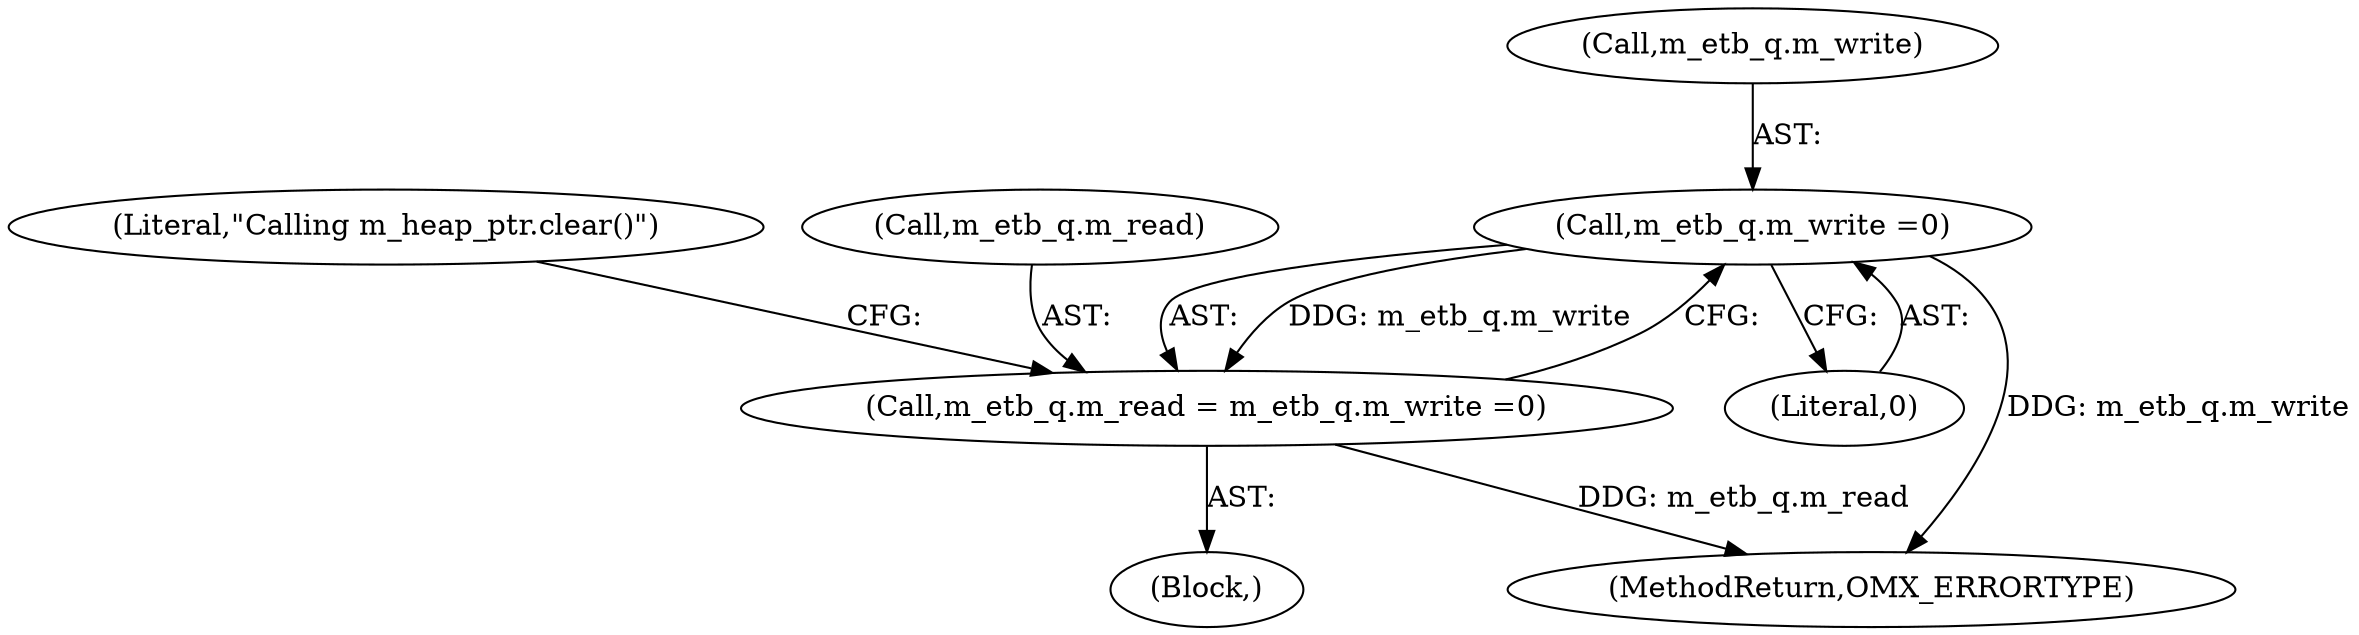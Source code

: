 digraph "0_Android_89913d7df36dbeb458ce165856bd6505a2ec647d_1@API" {
"1000238" [label="(Call,m_etb_q.m_write =0)"];
"1000234" [label="(Call,m_etb_q.m_read = m_etb_q.m_write =0)"];
"1000238" [label="(Call,m_etb_q.m_write =0)"];
"1000244" [label="(Literal,\"Calling m_heap_ptr.clear()\")"];
"1000239" [label="(Call,m_etb_q.m_write)"];
"1000103" [label="(Block,)"];
"1000235" [label="(Call,m_etb_q.m_read)"];
"1000242" [label="(Literal,0)"];
"1000234" [label="(Call,m_etb_q.m_read = m_etb_q.m_write =0)"];
"1000263" [label="(MethodReturn,OMX_ERRORTYPE)"];
"1000238" -> "1000234"  [label="AST: "];
"1000238" -> "1000242"  [label="CFG: "];
"1000239" -> "1000238"  [label="AST: "];
"1000242" -> "1000238"  [label="AST: "];
"1000234" -> "1000238"  [label="CFG: "];
"1000238" -> "1000263"  [label="DDG: m_etb_q.m_write"];
"1000238" -> "1000234"  [label="DDG: m_etb_q.m_write"];
"1000234" -> "1000103"  [label="AST: "];
"1000235" -> "1000234"  [label="AST: "];
"1000244" -> "1000234"  [label="CFG: "];
"1000234" -> "1000263"  [label="DDG: m_etb_q.m_read"];
}
